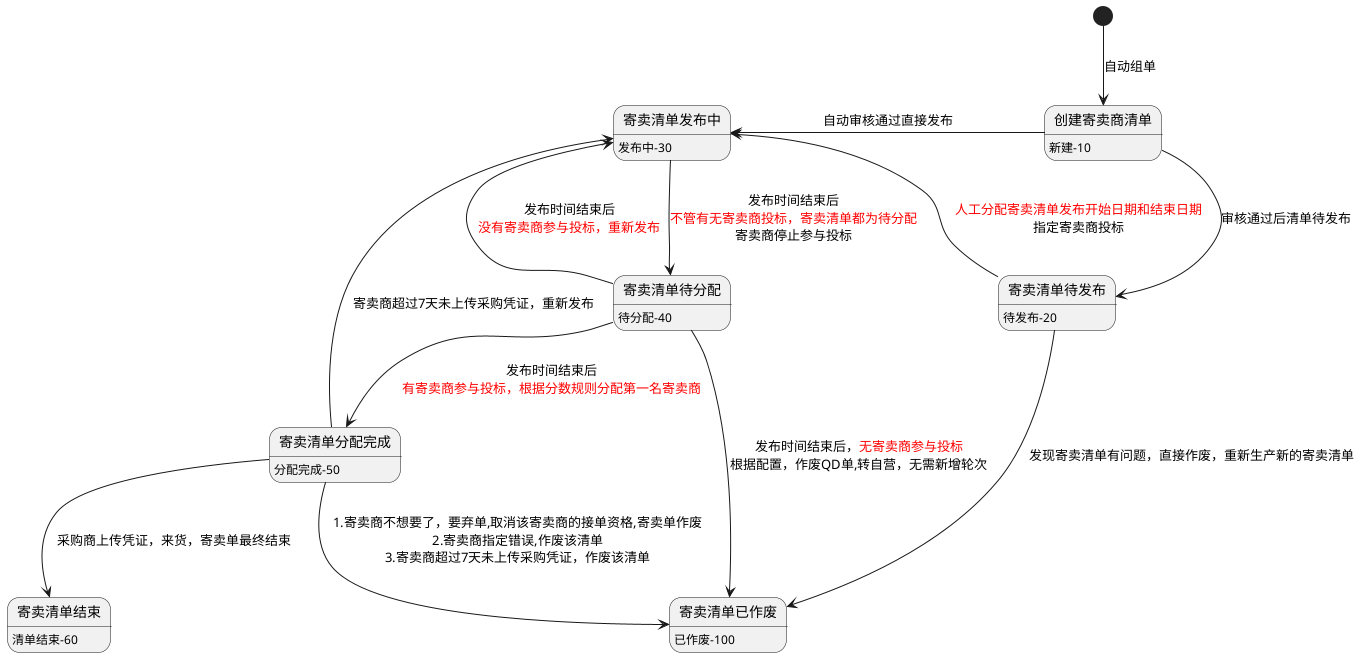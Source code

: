 @startuml

[*] --> 创建寄卖商清单 : 自动组单

创建寄卖商清单 : 新建-10

创建寄卖商清单 -down-> 寄卖清单待发布 : 审核通过后清单待发布
创建寄卖商清单 -left-> 寄卖清单发布中 : 自动审核通过直接发布
寄卖清单待发布 : 待发布-20


寄卖清单待发布 -left-> 寄卖清单发布中 : <color #red>人工分配寄卖清单发布开始日期和结束日期\n指定寄卖商投标
寄卖清单发布中 : 发布中-30



寄卖清单发布中 -down-> 寄卖清单待分配 : 发布时间结束后\n<color #red>不管有无寄卖商投标，寄卖清单都为待分配\n寄卖商停止参与投标
寄卖清单待分配 : 待分配-40


寄卖清单待分配 -up-> 寄卖清单发布中 : 发布时间结束后\n<color #red>没有寄卖商参与投标，重新发布


寄卖清单待分配 -down-> 寄卖清单分配完成 : 发布时间结束后\n<color #red>有寄卖商参与投标，根据分数规则分配第一名寄卖商
寄卖清单分配完成 : 分配完成-50

寄卖清单分配完成 -down-> 寄卖清单已作废 : 1.寄卖商不想要了，要弃单,取消该寄卖商的接单资格,寄卖单作废\n2.寄卖商指定错误,作废该清单\n3.寄卖商超过7天未上传采购凭证，作废该清单

寄卖清单分配完成 -up-> 寄卖清单发布中 : 寄卖商超过7天未上传采购凭证，重新发布

寄卖清单分配完成 -down-> 寄卖清单结束 : 采购商上传凭证，来货，寄卖单最终结束
寄卖清单结束 : 清单结束-60

寄卖清单待分配 -down-> 寄卖清单已作废 : 发布时间结束后，<color #red>无寄卖商参与投标\n根据配置，作废QD单,转自营，无需新增轮次
寄卖清单已作废 : 已作废-100



寄卖清单待发布 -down-> 寄卖清单已作废 : 发现寄卖清单有问题，直接作废，重新生产新的寄卖清单


@enduml